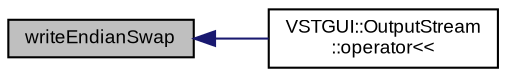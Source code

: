 digraph "writeEndianSwap"
{
  bgcolor="transparent";
  edge [fontname="Arial",fontsize="9",labelfontname="Arial",labelfontsize="9"];
  node [fontname="Arial",fontsize="9",shape=record];
  rankdir="LR";
  Node1 [label="writeEndianSwap",height=0.2,width=0.4,color="black", fillcolor="grey75", style="filled" fontcolor="black"];
  Node1 -> Node2 [dir="back",color="midnightblue",fontsize="9",style="solid",fontname="Arial"];
  Node2 [label="VSTGUI::OutputStream\l::operator\<\<",height=0.2,width=0.4,color="black",URL="$class_v_s_t_g_u_i_1_1_output_stream.html#a7314ab092c159c8b7a55fae9632fb8e0"];
}
